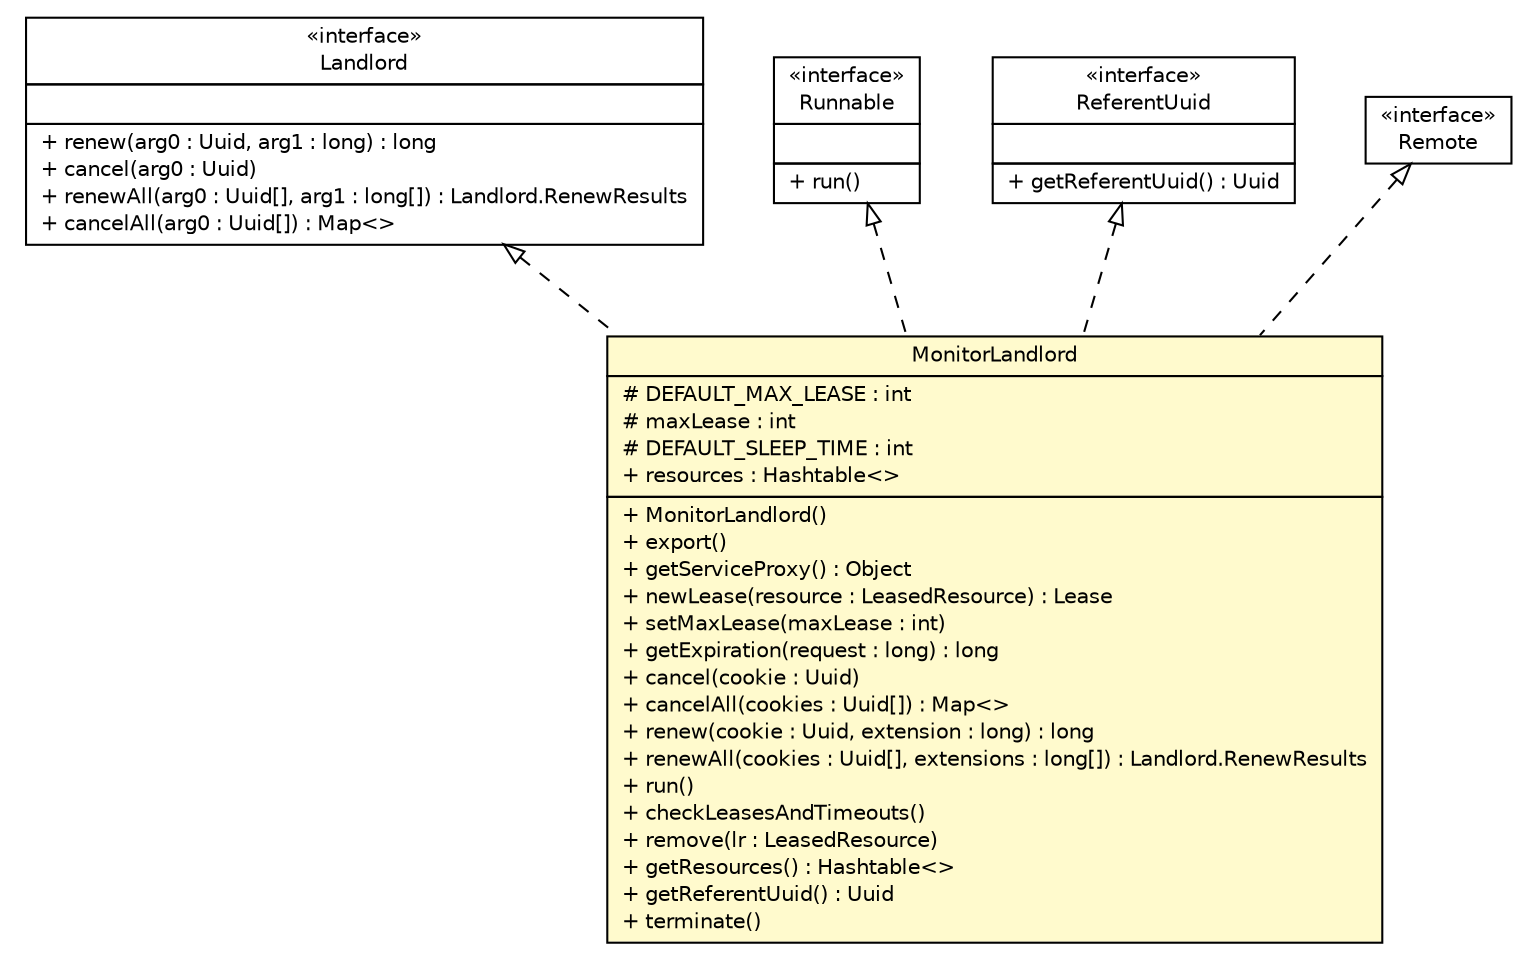 #!/usr/local/bin/dot
#
# Class diagram 
# Generated by UMLGraph version R5_6 (http://www.umlgraph.org/)
#

digraph G {
	edge [fontname="Helvetica",fontsize=10,labelfontname="Helvetica",labelfontsize=10];
	node [fontname="Helvetica",fontsize=10,shape=plaintext];
	nodesep=0.25;
	ranksep=0.5;
	// sorcer.core.provider.exertmonitor.lease.MonitorLandlord
	c208420 [label=<<table title="sorcer.core.provider.exertmonitor.lease.MonitorLandlord" border="0" cellborder="1" cellspacing="0" cellpadding="2" port="p" bgcolor="lemonChiffon" href="./MonitorLandlord.html">
		<tr><td><table border="0" cellspacing="0" cellpadding="1">
<tr><td align="center" balign="center"> MonitorLandlord </td></tr>
		</table></td></tr>
		<tr><td><table border="0" cellspacing="0" cellpadding="1">
<tr><td align="left" balign="left"> # DEFAULT_MAX_LEASE : int </td></tr>
<tr><td align="left" balign="left"> # maxLease : int </td></tr>
<tr><td align="left" balign="left"> # DEFAULT_SLEEP_TIME : int </td></tr>
<tr><td align="left" balign="left"> + resources : Hashtable&lt;&gt; </td></tr>
		</table></td></tr>
		<tr><td><table border="0" cellspacing="0" cellpadding="1">
<tr><td align="left" balign="left"> + MonitorLandlord() </td></tr>
<tr><td align="left" balign="left"> + export() </td></tr>
<tr><td align="left" balign="left"> + getServiceProxy() : Object </td></tr>
<tr><td align="left" balign="left"> + newLease(resource : LeasedResource) : Lease </td></tr>
<tr><td align="left" balign="left"> + setMaxLease(maxLease : int) </td></tr>
<tr><td align="left" balign="left"> + getExpiration(request : long) : long </td></tr>
<tr><td align="left" balign="left"> + cancel(cookie : Uuid) </td></tr>
<tr><td align="left" balign="left"> + cancelAll(cookies : Uuid[]) : Map&lt;&gt; </td></tr>
<tr><td align="left" balign="left"> + renew(cookie : Uuid, extension : long) : long </td></tr>
<tr><td align="left" balign="left"> + renewAll(cookies : Uuid[], extensions : long[]) : Landlord.RenewResults </td></tr>
<tr><td align="left" balign="left"> + run() </td></tr>
<tr><td align="left" balign="left"> + checkLeasesAndTimeouts() </td></tr>
<tr><td align="left" balign="left"> + remove(lr : LeasedResource) </td></tr>
<tr><td align="left" balign="left"> + getResources() : Hashtable&lt;&gt; </td></tr>
<tr><td align="left" balign="left"> + getReferentUuid() : Uuid </td></tr>
<tr><td align="left" balign="left"> + terminate() </td></tr>
		</table></td></tr>
		</table>>, URL="./MonitorLandlord.html", fontname="Helvetica", fontcolor="black", fontsize=10.0];
	//sorcer.core.provider.exertmonitor.lease.MonitorLandlord implements com.sun.jini.landlord.Landlord
	c208674:p -> c208420:p [dir=back,arrowtail=empty,style=dashed];
	//sorcer.core.provider.exertmonitor.lease.MonitorLandlord implements java.lang.Runnable
	c208675:p -> c208420:p [dir=back,arrowtail=empty,style=dashed];
	//sorcer.core.provider.exertmonitor.lease.MonitorLandlord implements net.jini.id.ReferentUuid
	c208676:p -> c208420:p [dir=back,arrowtail=empty,style=dashed];
	//sorcer.core.provider.exertmonitor.lease.MonitorLandlord implements java.rmi.Remote
	c208677:p -> c208420:p [dir=back,arrowtail=empty,style=dashed];
	// net.jini.id.ReferentUuid
	c208676 [label=<<table title="net.jini.id.ReferentUuid" border="0" cellborder="1" cellspacing="0" cellpadding="2" port="p" href="https://river.apache.org/doc/api/net/jini/id/ReferentUuid.html">
		<tr><td><table border="0" cellspacing="0" cellpadding="1">
<tr><td align="center" balign="center"> &#171;interface&#187; </td></tr>
<tr><td align="center" balign="center"> ReferentUuid </td></tr>
		</table></td></tr>
		<tr><td><table border="0" cellspacing="0" cellpadding="1">
<tr><td align="left" balign="left">  </td></tr>
		</table></td></tr>
		<tr><td><table border="0" cellspacing="0" cellpadding="1">
<tr><td align="left" balign="left"> + getReferentUuid() : Uuid </td></tr>
		</table></td></tr>
		</table>>, URL="https://river.apache.org/doc/api/net/jini/id/ReferentUuid.html", fontname="Helvetica", fontcolor="black", fontsize=10.0];
	// java.rmi.Remote
	c208677 [label=<<table title="java.rmi.Remote" border="0" cellborder="1" cellspacing="0" cellpadding="2" port="p" href="http://docs.oracle.com/javase/7/docs/api/java/rmi/Remote.html">
		<tr><td><table border="0" cellspacing="0" cellpadding="1">
<tr><td align="center" balign="center"> &#171;interface&#187; </td></tr>
<tr><td align="center" balign="center"> Remote </td></tr>
		</table></td></tr>
		</table>>, URL="http://docs.oracle.com/javase/7/docs/api/java/rmi/Remote.html", fontname="Helvetica", fontcolor="black", fontsize=10.0];
	// java.lang.Runnable
	c208675 [label=<<table title="java.lang.Runnable" border="0" cellborder="1" cellspacing="0" cellpadding="2" port="p" href="http://docs.oracle.com/javase/7/docs/api/java/lang/Runnable.html">
		<tr><td><table border="0" cellspacing="0" cellpadding="1">
<tr><td align="center" balign="center"> &#171;interface&#187; </td></tr>
<tr><td align="center" balign="center"> Runnable </td></tr>
		</table></td></tr>
		<tr><td><table border="0" cellspacing="0" cellpadding="1">
<tr><td align="left" balign="left">  </td></tr>
		</table></td></tr>
		<tr><td><table border="0" cellspacing="0" cellpadding="1">
<tr><td align="left" balign="left"> + run() </td></tr>
		</table></td></tr>
		</table>>, URL="http://docs.oracle.com/javase/7/docs/api/java/lang/Runnable.html", fontname="Helvetica", fontcolor="black", fontsize=10.0];
	// com.sun.jini.landlord.Landlord
	c208674 [label=<<table title="com.sun.jini.landlord.Landlord" border="0" cellborder="1" cellspacing="0" cellpadding="2" port="p" href="https://river.apache.org/doc/api/com/sun/jini/landlord/Landlord.html">
		<tr><td><table border="0" cellspacing="0" cellpadding="1">
<tr><td align="center" balign="center"> &#171;interface&#187; </td></tr>
<tr><td align="center" balign="center"> Landlord </td></tr>
		</table></td></tr>
		<tr><td><table border="0" cellspacing="0" cellpadding="1">
<tr><td align="left" balign="left">  </td></tr>
		</table></td></tr>
		<tr><td><table border="0" cellspacing="0" cellpadding="1">
<tr><td align="left" balign="left"> + renew(arg0 : Uuid, arg1 : long) : long </td></tr>
<tr><td align="left" balign="left"> + cancel(arg0 : Uuid) </td></tr>
<tr><td align="left" balign="left"> + renewAll(arg0 : Uuid[], arg1 : long[]) : Landlord.RenewResults </td></tr>
<tr><td align="left" balign="left"> + cancelAll(arg0 : Uuid[]) : Map&lt;&gt; </td></tr>
		</table></td></tr>
		</table>>, URL="https://river.apache.org/doc/api/com/sun/jini/landlord/Landlord.html", fontname="Helvetica", fontcolor="black", fontsize=10.0];
}

